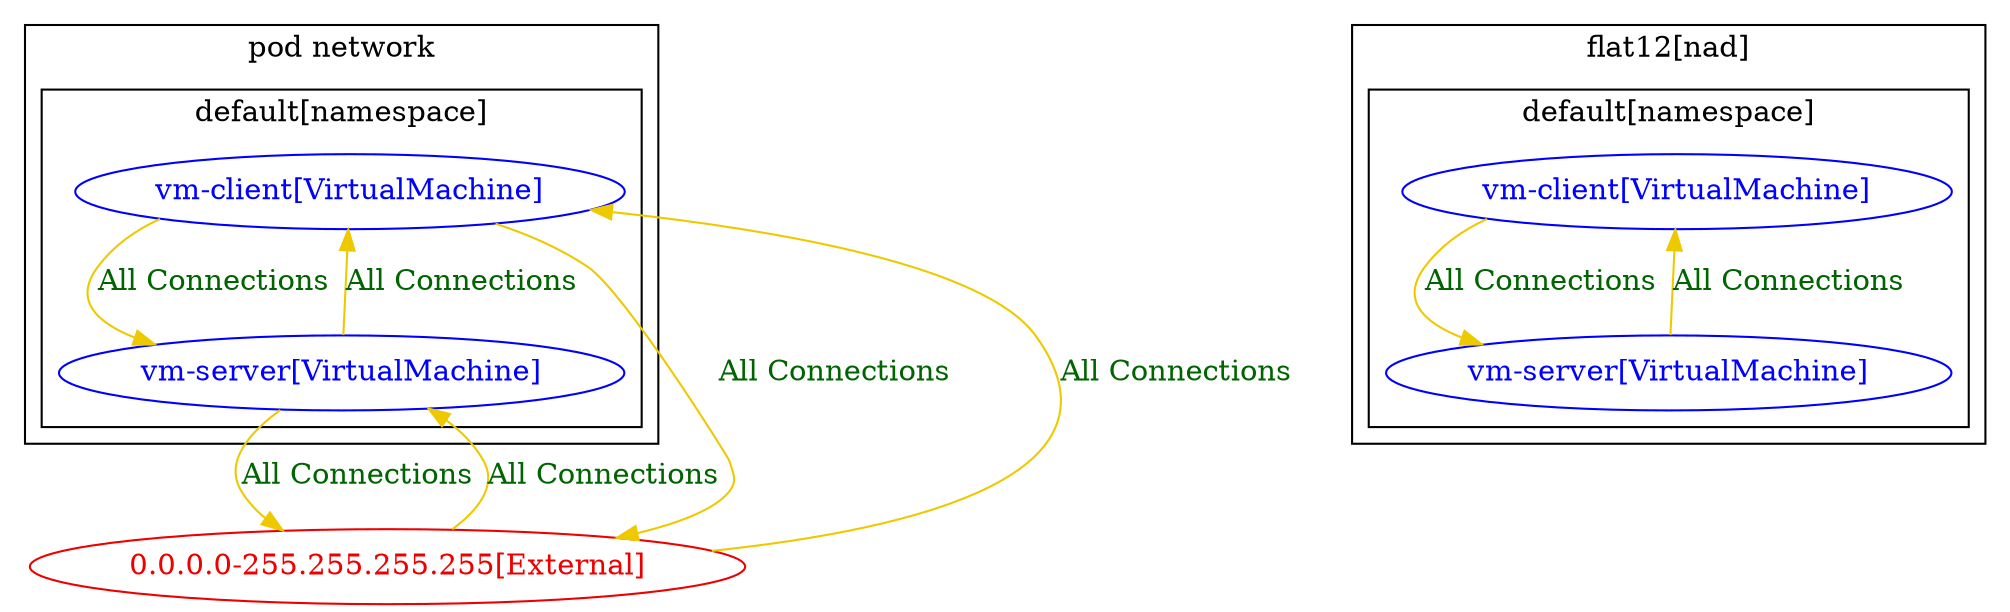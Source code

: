digraph {
	subgraph "cluster_pod_network" {
	label="pod network"
	subgraph "cluster_default[namespace]" {
		color="black"
		fontcolor="black"
		"default/vm-client[VirtualMachine]" [label="vm-client[VirtualMachine]" color="blue" fontcolor="blue"]
		"default/vm-server[VirtualMachine]" [label="vm-server[VirtualMachine]" color="blue" fontcolor="blue"]
		label="default[namespace]"
	}
	}
	subgraph "cluster_flat12" {
	label="flat12[nad]"
	subgraph "cluster_default[namespace]" {
		color="black"
		fontcolor="black"
		"default/vm-client[VirtualMachine]flat12" [label="vm-client[VirtualMachine]" color="blue" fontcolor="blue"]
		"default/vm-server[VirtualMachine]flat12" [label="vm-server[VirtualMachine]" color="blue" fontcolor="blue"]
		label="default[namespace]"
	}
	}
	"0.0.0.0-255.255.255.255[External]" [label="0.0.0.0-255.255.255.255[External]" color="red2" fontcolor="red2"]
	"0.0.0.0-255.255.255.255[External]" -> "default/vm-client[VirtualMachine]" [label="All Connections" color="gold2" fontcolor="darkgreen" weight=0.5]
	"0.0.0.0-255.255.255.255[External]" -> "default/vm-server[VirtualMachine]" [label="All Connections" color="gold2" fontcolor="darkgreen" weight=0.5]
	"default/vm-client[VirtualMachine]" -> "0.0.0.0-255.255.255.255[External]" [label="All Connections" color="gold2" fontcolor="darkgreen" weight=1]
	"default/vm-client[VirtualMachine]" -> "default/vm-server[VirtualMachine]" [label="All Connections" color="gold2" fontcolor="darkgreen" weight=0.5]
	"default/vm-client[VirtualMachine]flat12" -> "default/vm-server[VirtualMachine]flat12" [label="All Connections" color="gold2" fontcolor="darkgreen" weight=0.5]
	"default/vm-server[VirtualMachine]" -> "0.0.0.0-255.255.255.255[External]" [label="All Connections" color="gold2" fontcolor="darkgreen" weight=1]
	"default/vm-server[VirtualMachine]" -> "default/vm-client[VirtualMachine]" [label="All Connections" color="gold2" fontcolor="darkgreen" weight=1]
	"default/vm-server[VirtualMachine]flat12" -> "default/vm-client[VirtualMachine]flat12" [label="All Connections" color="gold2" fontcolor="darkgreen" weight=1]
}